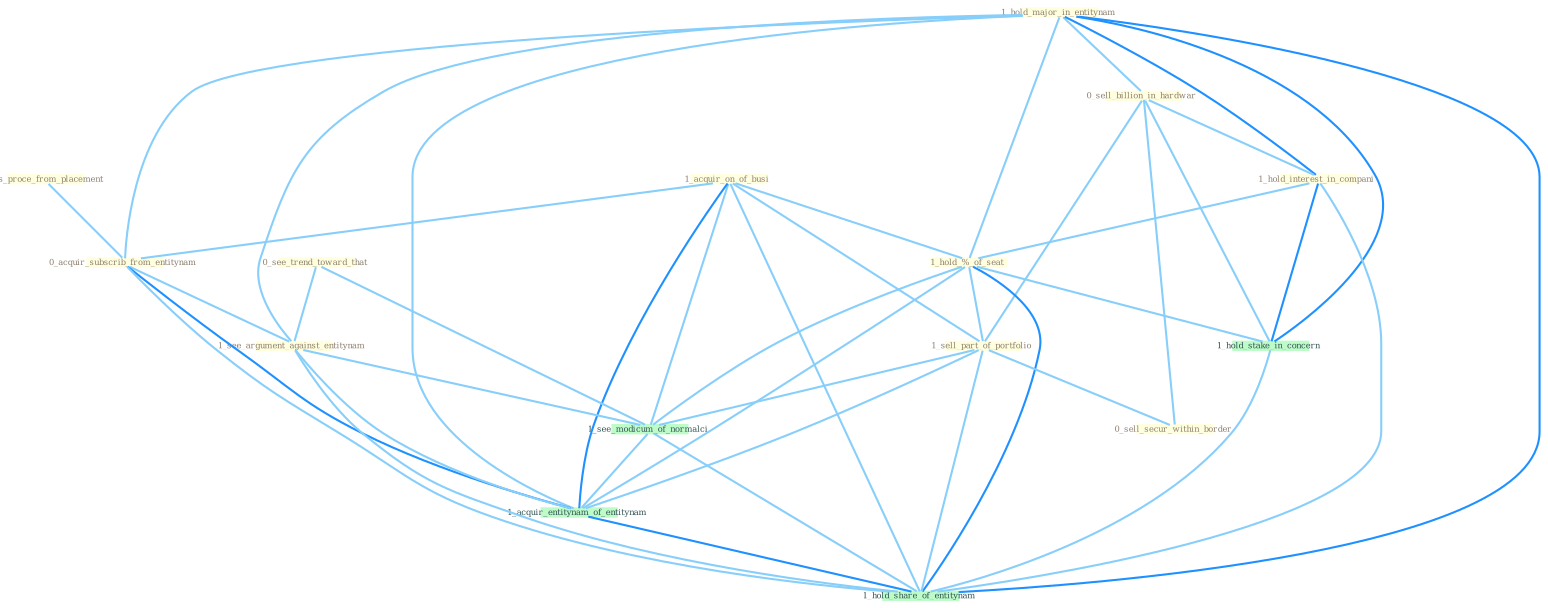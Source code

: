 Graph G{ 
    node
    [shape=polygon,style=filled,width=.5,height=.06,color="#BDFCC9",fixedsize=true,fontsize=4,
    fontcolor="#2f4f4f"];
    {node
    [color="#ffffe0", fontcolor="#8b7d6b"] "1_us_proce_from_placement " "1_acquir_on_of_busi " "1_hold_major_in_entitynam " "0_sell_billion_in_hardwar " "1_hold_interest_in_compani " "1_hold_%_of_seat " "0_acquir_subscrib_from_entitynam " "1_sell_part_of_portfolio " "0_see_trend_toward_that " "1_see_argument_against_entitynam " "0_sell_secur_within_border "}
{node [color="#fff0f5", fontcolor="#b22222"]}
edge [color="#B0E2FF"];

	"1_us_proce_from_placement " -- "0_acquir_subscrib_from_entitynam " [w="1", color="#87cefa" ];
	"1_acquir_on_of_busi " -- "1_hold_%_of_seat " [w="1", color="#87cefa" ];
	"1_acquir_on_of_busi " -- "0_acquir_subscrib_from_entitynam " [w="1", color="#87cefa" ];
	"1_acquir_on_of_busi " -- "1_sell_part_of_portfolio " [w="1", color="#87cefa" ];
	"1_acquir_on_of_busi " -- "1_see_modicum_of_normalci " [w="1", color="#87cefa" ];
	"1_acquir_on_of_busi " -- "1_acquir_entitynam_of_entitynam " [w="2", color="#1e90ff" , len=0.8];
	"1_acquir_on_of_busi " -- "1_hold_share_of_entitynam " [w="1", color="#87cefa" ];
	"1_hold_major_in_entitynam " -- "0_sell_billion_in_hardwar " [w="1", color="#87cefa" ];
	"1_hold_major_in_entitynam " -- "1_hold_interest_in_compani " [w="2", color="#1e90ff" , len=0.8];
	"1_hold_major_in_entitynam " -- "1_hold_%_of_seat " [w="1", color="#87cefa" ];
	"1_hold_major_in_entitynam " -- "0_acquir_subscrib_from_entitynam " [w="1", color="#87cefa" ];
	"1_hold_major_in_entitynam " -- "1_see_argument_against_entitynam " [w="1", color="#87cefa" ];
	"1_hold_major_in_entitynam " -- "1_hold_stake_in_concern " [w="2", color="#1e90ff" , len=0.8];
	"1_hold_major_in_entitynam " -- "1_acquir_entitynam_of_entitynam " [w="1", color="#87cefa" ];
	"1_hold_major_in_entitynam " -- "1_hold_share_of_entitynam " [w="2", color="#1e90ff" , len=0.8];
	"0_sell_billion_in_hardwar " -- "1_hold_interest_in_compani " [w="1", color="#87cefa" ];
	"0_sell_billion_in_hardwar " -- "1_sell_part_of_portfolio " [w="1", color="#87cefa" ];
	"0_sell_billion_in_hardwar " -- "0_sell_secur_within_border " [w="1", color="#87cefa" ];
	"0_sell_billion_in_hardwar " -- "1_hold_stake_in_concern " [w="1", color="#87cefa" ];
	"1_hold_interest_in_compani " -- "1_hold_%_of_seat " [w="1", color="#87cefa" ];
	"1_hold_interest_in_compani " -- "1_hold_stake_in_concern " [w="2", color="#1e90ff" , len=0.8];
	"1_hold_interest_in_compani " -- "1_hold_share_of_entitynam " [w="1", color="#87cefa" ];
	"1_hold_%_of_seat " -- "1_sell_part_of_portfolio " [w="1", color="#87cefa" ];
	"1_hold_%_of_seat " -- "1_hold_stake_in_concern " [w="1", color="#87cefa" ];
	"1_hold_%_of_seat " -- "1_see_modicum_of_normalci " [w="1", color="#87cefa" ];
	"1_hold_%_of_seat " -- "1_acquir_entitynam_of_entitynam " [w="1", color="#87cefa" ];
	"1_hold_%_of_seat " -- "1_hold_share_of_entitynam " [w="2", color="#1e90ff" , len=0.8];
	"0_acquir_subscrib_from_entitynam " -- "1_see_argument_against_entitynam " [w="1", color="#87cefa" ];
	"0_acquir_subscrib_from_entitynam " -- "1_acquir_entitynam_of_entitynam " [w="2", color="#1e90ff" , len=0.8];
	"0_acquir_subscrib_from_entitynam " -- "1_hold_share_of_entitynam " [w="1", color="#87cefa" ];
	"1_sell_part_of_portfolio " -- "0_sell_secur_within_border " [w="1", color="#87cefa" ];
	"1_sell_part_of_portfolio " -- "1_see_modicum_of_normalci " [w="1", color="#87cefa" ];
	"1_sell_part_of_portfolio " -- "1_acquir_entitynam_of_entitynam " [w="1", color="#87cefa" ];
	"1_sell_part_of_portfolio " -- "1_hold_share_of_entitynam " [w="1", color="#87cefa" ];
	"0_see_trend_toward_that " -- "1_see_argument_against_entitynam " [w="1", color="#87cefa" ];
	"0_see_trend_toward_that " -- "1_see_modicum_of_normalci " [w="1", color="#87cefa" ];
	"1_see_argument_against_entitynam " -- "1_see_modicum_of_normalci " [w="1", color="#87cefa" ];
	"1_see_argument_against_entitynam " -- "1_acquir_entitynam_of_entitynam " [w="1", color="#87cefa" ];
	"1_see_argument_against_entitynam " -- "1_hold_share_of_entitynam " [w="1", color="#87cefa" ];
	"1_hold_stake_in_concern " -- "1_hold_share_of_entitynam " [w="1", color="#87cefa" ];
	"1_see_modicum_of_normalci " -- "1_acquir_entitynam_of_entitynam " [w="1", color="#87cefa" ];
	"1_see_modicum_of_normalci " -- "1_hold_share_of_entitynam " [w="1", color="#87cefa" ];
	"1_acquir_entitynam_of_entitynam " -- "1_hold_share_of_entitynam " [w="2", color="#1e90ff" , len=0.8];
}